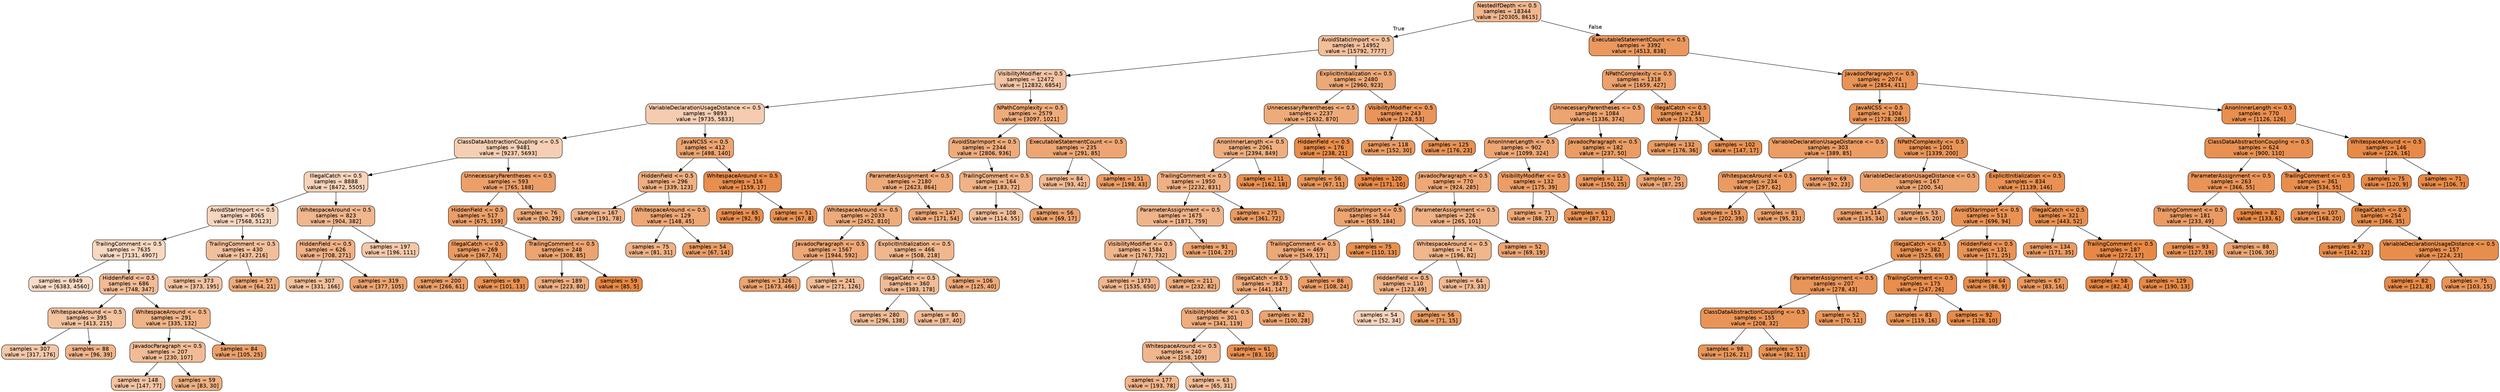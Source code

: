 digraph Tree {
node [shape=box, style="filled, rounded", color="black", fontname=helvetica] ;
edge [fontname=helvetica] ;
0 [label="NestedIfDepth <= 0.5\nsamples = 18344\nvalue = [20305, 8615]", fillcolor="#f0b68d"] ;
1 [label="AvoidStaticImport <= 0.5\nsamples = 14952\nvalue = [15792, 7777]", fillcolor="#f2bf9b"] ;
0 -> 1 [labeldistance=2.5, labelangle=45, headlabel="True"] ;
2 [label="VisibilityModifier <= 0.5\nsamples = 12472\nvalue = [12832, 6854]", fillcolor="#f3c4a3"] ;
1 -> 2 ;
3 [label="VariableDeclarationUsageDistance <= 0.5\nsamples = 9893\nvalue = [9735, 5833]", fillcolor="#f5ccb0"] ;
2 -> 3 ;
4 [label="ClassDataAbstractionCoupling <= 0.5\nsamples = 9481\nvalue = [9237, 5693]", fillcolor="#f5cfb3"] ;
3 -> 4 ;
5 [label="IllegalCatch <= 0.5\nsamples = 8888\nvalue = [8472, 5505]", fillcolor="#f6d3ba"] ;
4 -> 5 ;
6 [label="AvoidStarImport <= 0.5\nsamples = 8065\nvalue = [7568, 5123]", fillcolor="#f7d6bf"] ;
5 -> 6 ;
7 [label="TrailingComment <= 0.5\nsamples = 7635\nvalue = [7131, 4907]", fillcolor="#f7d8c1"] ;
6 -> 7 ;
8 [label="samples = 6949\nvalue = [6383, 4560]", fillcolor="#f8dbc6"] ;
7 -> 8 ;
9 [label="HiddenField <= 0.5\nsamples = 686\nvalue = [748, 347]", fillcolor="#f1bb95"] ;
7 -> 9 ;
10 [label="WhitespaceAround <= 0.5\nsamples = 395\nvalue = [413, 215]", fillcolor="#f3c3a0"] ;
9 -> 10 ;
11 [label="samples = 307\nvalue = [317, 176]", fillcolor="#f3c7a7"] ;
10 -> 11 ;
12 [label="samples = 88\nvalue = [96, 39]", fillcolor="#f0b489"] ;
10 -> 12 ;
13 [label="WhitespaceAround <= 0.5\nsamples = 291\nvalue = [335, 132]", fillcolor="#efb387"] ;
9 -> 13 ;
14 [label="JavadocParagraph <= 0.5\nsamples = 207\nvalue = [230, 107]", fillcolor="#f1bc95"] ;
13 -> 14 ;
15 [label="samples = 148\nvalue = [147, 77]", fillcolor="#f3c3a1"] ;
14 -> 15 ;
16 [label="samples = 59\nvalue = [83, 30]", fillcolor="#eeaf81"] ;
14 -> 16 ;
17 [label="samples = 84\nvalue = [105, 25]", fillcolor="#eb9f68"] ;
13 -> 17 ;
18 [label="TrailingComment <= 0.5\nsamples = 430\nvalue = [437, 216]", fillcolor="#f2bf9b"] ;
6 -> 18 ;
19 [label="samples = 373\nvalue = [373, 195]", fillcolor="#f3c3a1"] ;
18 -> 19 ;
20 [label="samples = 57\nvalue = [64, 21]", fillcolor="#eeaa7a"] ;
18 -> 20 ;
21 [label="WhitespaceAround <= 0.5\nsamples = 823\nvalue = [904, 382]", fillcolor="#f0b68d"] ;
5 -> 21 ;
22 [label="HiddenField <= 0.5\nsamples = 626\nvalue = [708, 271]", fillcolor="#efb185"] ;
21 -> 22 ;
23 [label="samples = 307\nvalue = [331, 166]", fillcolor="#f2c09c"] ;
22 -> 23 ;
24 [label="samples = 319\nvalue = [377, 105]", fillcolor="#eca470"] ;
22 -> 24 ;
25 [label="samples = 197\nvalue = [196, 111]", fillcolor="#f4c8a9"] ;
21 -> 25 ;
26 [label="UnnecessaryParentheses <= 0.5\nsamples = 593\nvalue = [765, 188]", fillcolor="#eba06a"] ;
4 -> 26 ;
27 [label="HiddenField <= 0.5\nsamples = 517\nvalue = [675, 159]", fillcolor="#eb9f68"] ;
26 -> 27 ;
28 [label="IllegalCatch <= 0.5\nsamples = 269\nvalue = [367, 74]", fillcolor="#ea9a61"] ;
27 -> 28 ;
29 [label="samples = 200\nvalue = [266, 61]", fillcolor="#eb9e66"] ;
28 -> 29 ;
30 [label="samples = 69\nvalue = [101, 13]", fillcolor="#e89152"] ;
28 -> 30 ;
31 [label="TrailingComment <= 0.5\nsamples = 248\nvalue = [308, 85]", fillcolor="#eca470"] ;
27 -> 31 ;
32 [label="samples = 189\nvalue = [223, 80]", fillcolor="#eeae80"] ;
31 -> 32 ;
33 [label="samples = 59\nvalue = [85, 5]", fillcolor="#e78845"] ;
31 -> 33 ;
34 [label="samples = 76\nvalue = [90, 29]", fillcolor="#edaa79"] ;
26 -> 34 ;
35 [label="JavaNCSS <= 0.5\nsamples = 412\nvalue = [498, 140]", fillcolor="#eca471"] ;
3 -> 35 ;
36 [label="HiddenField <= 0.5\nsamples = 296\nvalue = [339, 123]", fillcolor="#eeaf81"] ;
35 -> 36 ;
37 [label="samples = 167\nvalue = [191, 78]", fillcolor="#f0b48a"] ;
36 -> 37 ;
38 [label="WhitespaceAround <= 0.5\nsamples = 129\nvalue = [148, 45]", fillcolor="#eda775"] ;
36 -> 38 ;
39 [label="samples = 75\nvalue = [81, 31]", fillcolor="#efb185"] ;
38 -> 39 ;
40 [label="samples = 54\nvalue = [67, 14]", fillcolor="#ea9b62"] ;
38 -> 40 ;
41 [label="WhitespaceAround <= 0.5\nsamples = 116\nvalue = [159, 17]", fillcolor="#e88e4e"] ;
35 -> 41 ;
42 [label="samples = 65\nvalue = [92, 9]", fillcolor="#e88d4c"] ;
41 -> 42 ;
43 [label="samples = 51\nvalue = [67, 8]", fillcolor="#e89051"] ;
41 -> 43 ;
44 [label="NPathComplexity <= 0.5\nsamples = 2579\nvalue = [3097, 1021]", fillcolor="#eeab7a"] ;
2 -> 44 ;
45 [label="AvoidStarImport <= 0.5\nsamples = 2344\nvalue = [2806, 936]", fillcolor="#eeab7b"] ;
44 -> 45 ;
46 [label="ParameterAssignment <= 0.5\nsamples = 2180\nvalue = [2623, 864]", fillcolor="#eeab7a"] ;
45 -> 46 ;
47 [label="WhitespaceAround <= 0.5\nsamples = 2033\nvalue = [2452, 810]", fillcolor="#eeab7a"] ;
46 -> 47 ;
48 [label="JavadocParagraph <= 0.5\nsamples = 1567\nvalue = [1944, 592]", fillcolor="#eda775"] ;
47 -> 48 ;
49 [label="samples = 1326\nvalue = [1673, 466]", fillcolor="#eca470"] ;
48 -> 49 ;
50 [label="samples = 241\nvalue = [271, 126]", fillcolor="#f1bc95"] ;
48 -> 50 ;
51 [label="ExplicitInitialization <= 0.5\nsamples = 466\nvalue = [508, 218]", fillcolor="#f0b78e"] ;
47 -> 51 ;
52 [label="IllegalCatch <= 0.5\nsamples = 360\nvalue = [383, 178]", fillcolor="#f1bc95"] ;
51 -> 52 ;
53 [label="samples = 280\nvalue = [296, 138]", fillcolor="#f1bc95"] ;
52 -> 53 ;
54 [label="samples = 80\nvalue = [87, 40]", fillcolor="#f1bb94"] ;
52 -> 54 ;
55 [label="samples = 106\nvalue = [125, 40]", fillcolor="#eda978"] ;
51 -> 55 ;
56 [label="samples = 147\nvalue = [171, 54]", fillcolor="#eda978"] ;
46 -> 56 ;
57 [label="TrailingComment <= 0.5\nsamples = 164\nvalue = [183, 72]", fillcolor="#efb387"] ;
45 -> 57 ;
58 [label="samples = 108\nvalue = [114, 55]", fillcolor="#f2be99"] ;
57 -> 58 ;
59 [label="samples = 56\nvalue = [69, 17]", fillcolor="#eba06a"] ;
57 -> 59 ;
60 [label="ExecutableStatementCount <= 0.5\nsamples = 235\nvalue = [291, 85]", fillcolor="#eda673"] ;
44 -> 60 ;
61 [label="samples = 84\nvalue = [93, 42]", fillcolor="#f1ba92"] ;
60 -> 61 ;
62 [label="samples = 151\nvalue = [198, 43]", fillcolor="#eb9c64"] ;
60 -> 62 ;
63 [label="ExplicitInitialization <= 0.5\nsamples = 2480\nvalue = [2960, 923]", fillcolor="#eda877"] ;
1 -> 63 ;
64 [label="UnnecessaryParentheses <= 0.5\nsamples = 2237\nvalue = [2632, 870]", fillcolor="#eeab7a"] ;
63 -> 64 ;
65 [label="AnonInnerLength <= 0.5\nsamples = 2061\nvalue = [2394, 849]", fillcolor="#eeae7f"] ;
64 -> 65 ;
66 [label="TrailingComment <= 0.5\nsamples = 1950\nvalue = [2232, 831]", fillcolor="#efb083"] ;
65 -> 66 ;
67 [label="ParameterAssignment <= 0.5\nsamples = 1675\nvalue = [1871, 759]", fillcolor="#f0b489"] ;
66 -> 67 ;
68 [label="VisibilityModifier <= 0.5\nsamples = 1584\nvalue = [1767, 732]", fillcolor="#f0b58b"] ;
67 -> 68 ;
69 [label="samples = 1373\nvalue = [1535, 650]", fillcolor="#f0b68d"] ;
68 -> 69 ;
70 [label="samples = 211\nvalue = [232, 82]", fillcolor="#eeae7f"] ;
68 -> 70 ;
71 [label="samples = 91\nvalue = [104, 27]", fillcolor="#eca26c"] ;
67 -> 71 ;
72 [label="samples = 275\nvalue = [361, 72]", fillcolor="#ea9a60"] ;
66 -> 72 ;
73 [label="samples = 111\nvalue = [162, 18]", fillcolor="#e88f4f"] ;
65 -> 73 ;
74 [label="HiddenField <= 0.5\nsamples = 176\nvalue = [238, 21]", fillcolor="#e78c4a"] ;
64 -> 74 ;
75 [label="samples = 56\nvalue = [67, 11]", fillcolor="#e9965a"] ;
74 -> 75 ;
76 [label="samples = 120\nvalue = [171, 10]", fillcolor="#e78845"] ;
74 -> 76 ;
77 [label="VisibilityModifier <= 0.5\nsamples = 243\nvalue = [328, 53]", fillcolor="#e99559"] ;
63 -> 77 ;
78 [label="samples = 118\nvalue = [152, 30]", fillcolor="#ea9a60"] ;
77 -> 78 ;
79 [label="samples = 125\nvalue = [176, 23]", fillcolor="#e89153"] ;
77 -> 79 ;
80 [label="ExecutableStatementCount <= 0.5\nsamples = 3392\nvalue = [4513, 838]", fillcolor="#ea985e"] ;
0 -> 80 [labeldistance=2.5, labelangle=-45, headlabel="False"] ;
81 [label="NPathComplexity <= 0.5\nsamples = 1318\nvalue = [1659, 427]", fillcolor="#eca16c"] ;
80 -> 81 ;
82 [label="UnnecessaryParentheses <= 0.5\nsamples = 1084\nvalue = [1336, 374]", fillcolor="#eca470"] ;
81 -> 82 ;
83 [label="AnonInnerLength <= 0.5\nsamples = 902\nvalue = [1099, 324]", fillcolor="#eda673"] ;
82 -> 83 ;
84 [label="JavadocParagraph <= 0.5\nsamples = 770\nvalue = [924, 285]", fillcolor="#eda876"] ;
83 -> 84 ;
85 [label="AvoidStarImport <= 0.5\nsamples = 544\nvalue = [659, 184]", fillcolor="#eca470"] ;
84 -> 85 ;
86 [label="TrailingComment <= 0.5\nsamples = 469\nvalue = [549, 171]", fillcolor="#eda877"] ;
85 -> 86 ;
87 [label="IllegalCatch <= 0.5\nsamples = 383\nvalue = [441, 147]", fillcolor="#eeab7b"] ;
86 -> 87 ;
88 [label="VisibilityModifier <= 0.5\nsamples = 301\nvalue = [341, 119]", fillcolor="#eead7e"] ;
87 -> 88 ;
89 [label="WhitespaceAround <= 0.5\nsamples = 240\nvalue = [258, 109]", fillcolor="#f0b68d"] ;
88 -> 89 ;
90 [label="samples = 177\nvalue = [193, 78]", fillcolor="#f0b489"] ;
89 -> 90 ;
91 [label="samples = 63\nvalue = [65, 31]", fillcolor="#f1bd97"] ;
89 -> 91 ;
92 [label="samples = 61\nvalue = [83, 10]", fillcolor="#e89051"] ;
88 -> 92 ;
93 [label="samples = 82\nvalue = [100, 28]", fillcolor="#eca470"] ;
87 -> 93 ;
94 [label="samples = 86\nvalue = [108, 24]", fillcolor="#eb9d65"] ;
86 -> 94 ;
95 [label="samples = 75\nvalue = [110, 13]", fillcolor="#e89050"] ;
85 -> 95 ;
96 [label="ParameterAssignment <= 0.5\nsamples = 226\nvalue = [265, 101]", fillcolor="#efb184"] ;
84 -> 96 ;
97 [label="WhitespaceAround <= 0.5\nsamples = 174\nvalue = [196, 82]", fillcolor="#f0b68c"] ;
96 -> 97 ;
98 [label="HiddenField <= 0.5\nsamples = 110\nvalue = [123, 49]", fillcolor="#efb388"] ;
97 -> 98 ;
99 [label="samples = 54\nvalue = [52, 34]", fillcolor="#f6d3ba"] ;
98 -> 99 ;
100 [label="samples = 56\nvalue = [71, 15]", fillcolor="#ea9c63"] ;
98 -> 100 ;
101 [label="samples = 64\nvalue = [73, 33]", fillcolor="#f1ba93"] ;
97 -> 101 ;
102 [label="samples = 52\nvalue = [69, 19]", fillcolor="#eca470"] ;
96 -> 102 ;
103 [label="VisibilityModifier <= 0.5\nsamples = 132\nvalue = [175, 39]", fillcolor="#eb9d65"] ;
83 -> 103 ;
104 [label="samples = 71\nvalue = [88, 27]", fillcolor="#eda876"] ;
103 -> 104 ;
105 [label="samples = 61\nvalue = [87, 12]", fillcolor="#e99254"] ;
103 -> 105 ;
106 [label="JavadocParagraph <= 0.5\nsamples = 182\nvalue = [237, 50]", fillcolor="#ea9c63"] ;
82 -> 106 ;
107 [label="samples = 112\nvalue = [150, 25]", fillcolor="#e9965a"] ;
106 -> 107 ;
108 [label="samples = 70\nvalue = [87, 25]", fillcolor="#eca572"] ;
106 -> 108 ;
109 [label="IllegalCatch <= 0.5\nsamples = 234\nvalue = [323, 53]", fillcolor="#e99659"] ;
81 -> 109 ;
110 [label="samples = 132\nvalue = [176, 36]", fillcolor="#ea9b61"] ;
109 -> 110 ;
111 [label="samples = 102\nvalue = [147, 17]", fillcolor="#e89050"] ;
109 -> 111 ;
112 [label="JavadocParagraph <= 0.5\nsamples = 2074\nvalue = [2854, 411]", fillcolor="#e99356"] ;
80 -> 112 ;
113 [label="JavaNCSS <= 0.5\nsamples = 1304\nvalue = [1728, 285]", fillcolor="#e9965a"] ;
112 -> 113 ;
114 [label="VariableDeclarationUsageDistance <= 0.5\nsamples = 303\nvalue = [389, 85]", fillcolor="#eb9d64"] ;
113 -> 114 ;
115 [label="WhitespaceAround <= 0.5\nsamples = 234\nvalue = [297, 62]", fillcolor="#ea9b62"] ;
114 -> 115 ;
116 [label="samples = 153\nvalue = [202, 39]", fillcolor="#ea995f"] ;
115 -> 116 ;
117 [label="samples = 81\nvalue = [95, 23]", fillcolor="#eba069"] ;
115 -> 117 ;
118 [label="samples = 69\nvalue = [92, 23]", fillcolor="#eca06a"] ;
114 -> 118 ;
119 [label="NPathComplexity <= 0.5\nsamples = 1001\nvalue = [1339, 200]", fillcolor="#e99457"] ;
113 -> 119 ;
120 [label="VariableDeclarationUsageDistance <= 0.5\nsamples = 167\nvalue = [200, 54]", fillcolor="#eca36e"] ;
119 -> 120 ;
121 [label="samples = 114\nvalue = [135, 34]", fillcolor="#eca16b"] ;
120 -> 121 ;
122 [label="samples = 53\nvalue = [65, 20]", fillcolor="#eda876"] ;
120 -> 122 ;
123 [label="ExplicitInitialization <= 0.5\nsamples = 834\nvalue = [1139, 146]", fillcolor="#e89152"] ;
119 -> 123 ;
124 [label="AvoidStarImport <= 0.5\nsamples = 513\nvalue = [696, 94]", fillcolor="#e99254"] ;
123 -> 124 ;
125 [label="IllegalCatch <= 0.5\nsamples = 382\nvalue = [525, 69]", fillcolor="#e89253"] ;
124 -> 125 ;
126 [label="ParameterAssignment <= 0.5\nsamples = 207\nvalue = [278, 43]", fillcolor="#e99458"] ;
125 -> 126 ;
127 [label="ClassDataAbstractionCoupling <= 0.5\nsamples = 155\nvalue = [208, 32]", fillcolor="#e99457"] ;
126 -> 127 ;
128 [label="samples = 98\nvalue = [126, 21]", fillcolor="#e9965a"] ;
127 -> 128 ;
129 [label="samples = 57\nvalue = [82, 11]", fillcolor="#e89254"] ;
127 -> 129 ;
130 [label="samples = 52\nvalue = [70, 11]", fillcolor="#e99558"] ;
126 -> 130 ;
131 [label="TrailingComment <= 0.5\nsamples = 175\nvalue = [247, 26]", fillcolor="#e88e4e"] ;
125 -> 131 ;
132 [label="samples = 83\nvalue = [119, 16]", fillcolor="#e89254"] ;
131 -> 132 ;
133 [label="samples = 92\nvalue = [128, 10]", fillcolor="#e78b48"] ;
131 -> 133 ;
134 [label="HiddenField <= 0.5\nsamples = 131\nvalue = [171, 25]", fillcolor="#e99356"] ;
124 -> 134 ;
135 [label="samples = 64\nvalue = [88, 9]", fillcolor="#e88e4d"] ;
134 -> 135 ;
136 [label="samples = 67\nvalue = [83, 16]", fillcolor="#ea995f"] ;
134 -> 136 ;
137 [label="IllegalCatch <= 0.5\nsamples = 321\nvalue = [443, 52]", fillcolor="#e89050"] ;
123 -> 137 ;
138 [label="samples = 134\nvalue = [171, 35]", fillcolor="#ea9b62"] ;
137 -> 138 ;
139 [label="TrailingComment <= 0.5\nsamples = 187\nvalue = [272, 17]", fillcolor="#e78945"] ;
137 -> 139 ;
140 [label="samples = 58\nvalue = [82, 4]", fillcolor="#e68743"] ;
139 -> 140 ;
141 [label="samples = 129\nvalue = [190, 13]", fillcolor="#e78a47"] ;
139 -> 141 ;
142 [label="AnonInnerLength <= 0.5\nsamples = 770\nvalue = [1126, 126]", fillcolor="#e88f4f"] ;
112 -> 142 ;
143 [label="ClassDataAbstractionCoupling <= 0.5\nsamples = 624\nvalue = [900, 110]", fillcolor="#e89051"] ;
142 -> 143 ;
144 [label="ParameterAssignment <= 0.5\nsamples = 263\nvalue = [366, 55]", fillcolor="#e99457"] ;
143 -> 144 ;
145 [label="TrailingComment <= 0.5\nsamples = 181\nvalue = [233, 49]", fillcolor="#ea9b63"] ;
144 -> 145 ;
146 [label="samples = 93\nvalue = [127, 19]", fillcolor="#e99457"] ;
145 -> 146 ;
147 [label="samples = 88\nvalue = [106, 30]", fillcolor="#eca571"] ;
145 -> 147 ;
148 [label="samples = 82\nvalue = [133, 6]", fillcolor="#e68742"] ;
144 -> 148 ;
149 [label="TrailingComment <= 0.5\nsamples = 361\nvalue = [534, 55]", fillcolor="#e88e4d"] ;
143 -> 149 ;
150 [label="samples = 107\nvalue = [168, 20]", fillcolor="#e89051"] ;
149 -> 150 ;
151 [label="IllegalCatch <= 0.5\nsamples = 254\nvalue = [366, 35]", fillcolor="#e78d4c"] ;
149 -> 151 ;
152 [label="samples = 97\nvalue = [142, 12]", fillcolor="#e78c4a"] ;
151 -> 152 ;
153 [label="VariableDeclarationUsageDistance <= 0.5\nsamples = 157\nvalue = [224, 23]", fillcolor="#e88e4d"] ;
151 -> 153 ;
154 [label="samples = 82\nvalue = [121, 8]", fillcolor="#e78946"] ;
153 -> 154 ;
155 [label="samples = 75\nvalue = [103, 15]", fillcolor="#e99356"] ;
153 -> 155 ;
156 [label="WhitespaceAround <= 0.5\nsamples = 146\nvalue = [226, 16]", fillcolor="#e78a47"] ;
142 -> 156 ;
157 [label="samples = 75\nvalue = [120, 9]", fillcolor="#e78a48"] ;
156 -> 157 ;
158 [label="samples = 71\nvalue = [106, 7]", fillcolor="#e78946"] ;
156 -> 158 ;
}